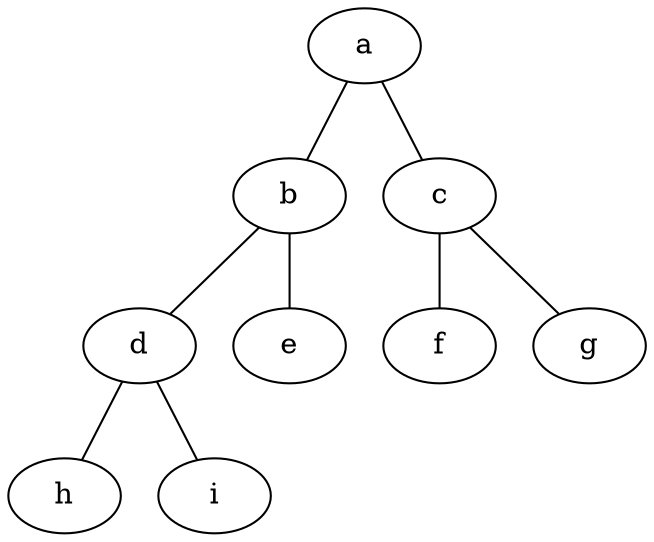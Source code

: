 graph Bintree {
      a -- b;
      a -- c;
      b -- d;
      b -- e;
      c -- f;
      c -- g;
      d -- h;
      d -- i;
}